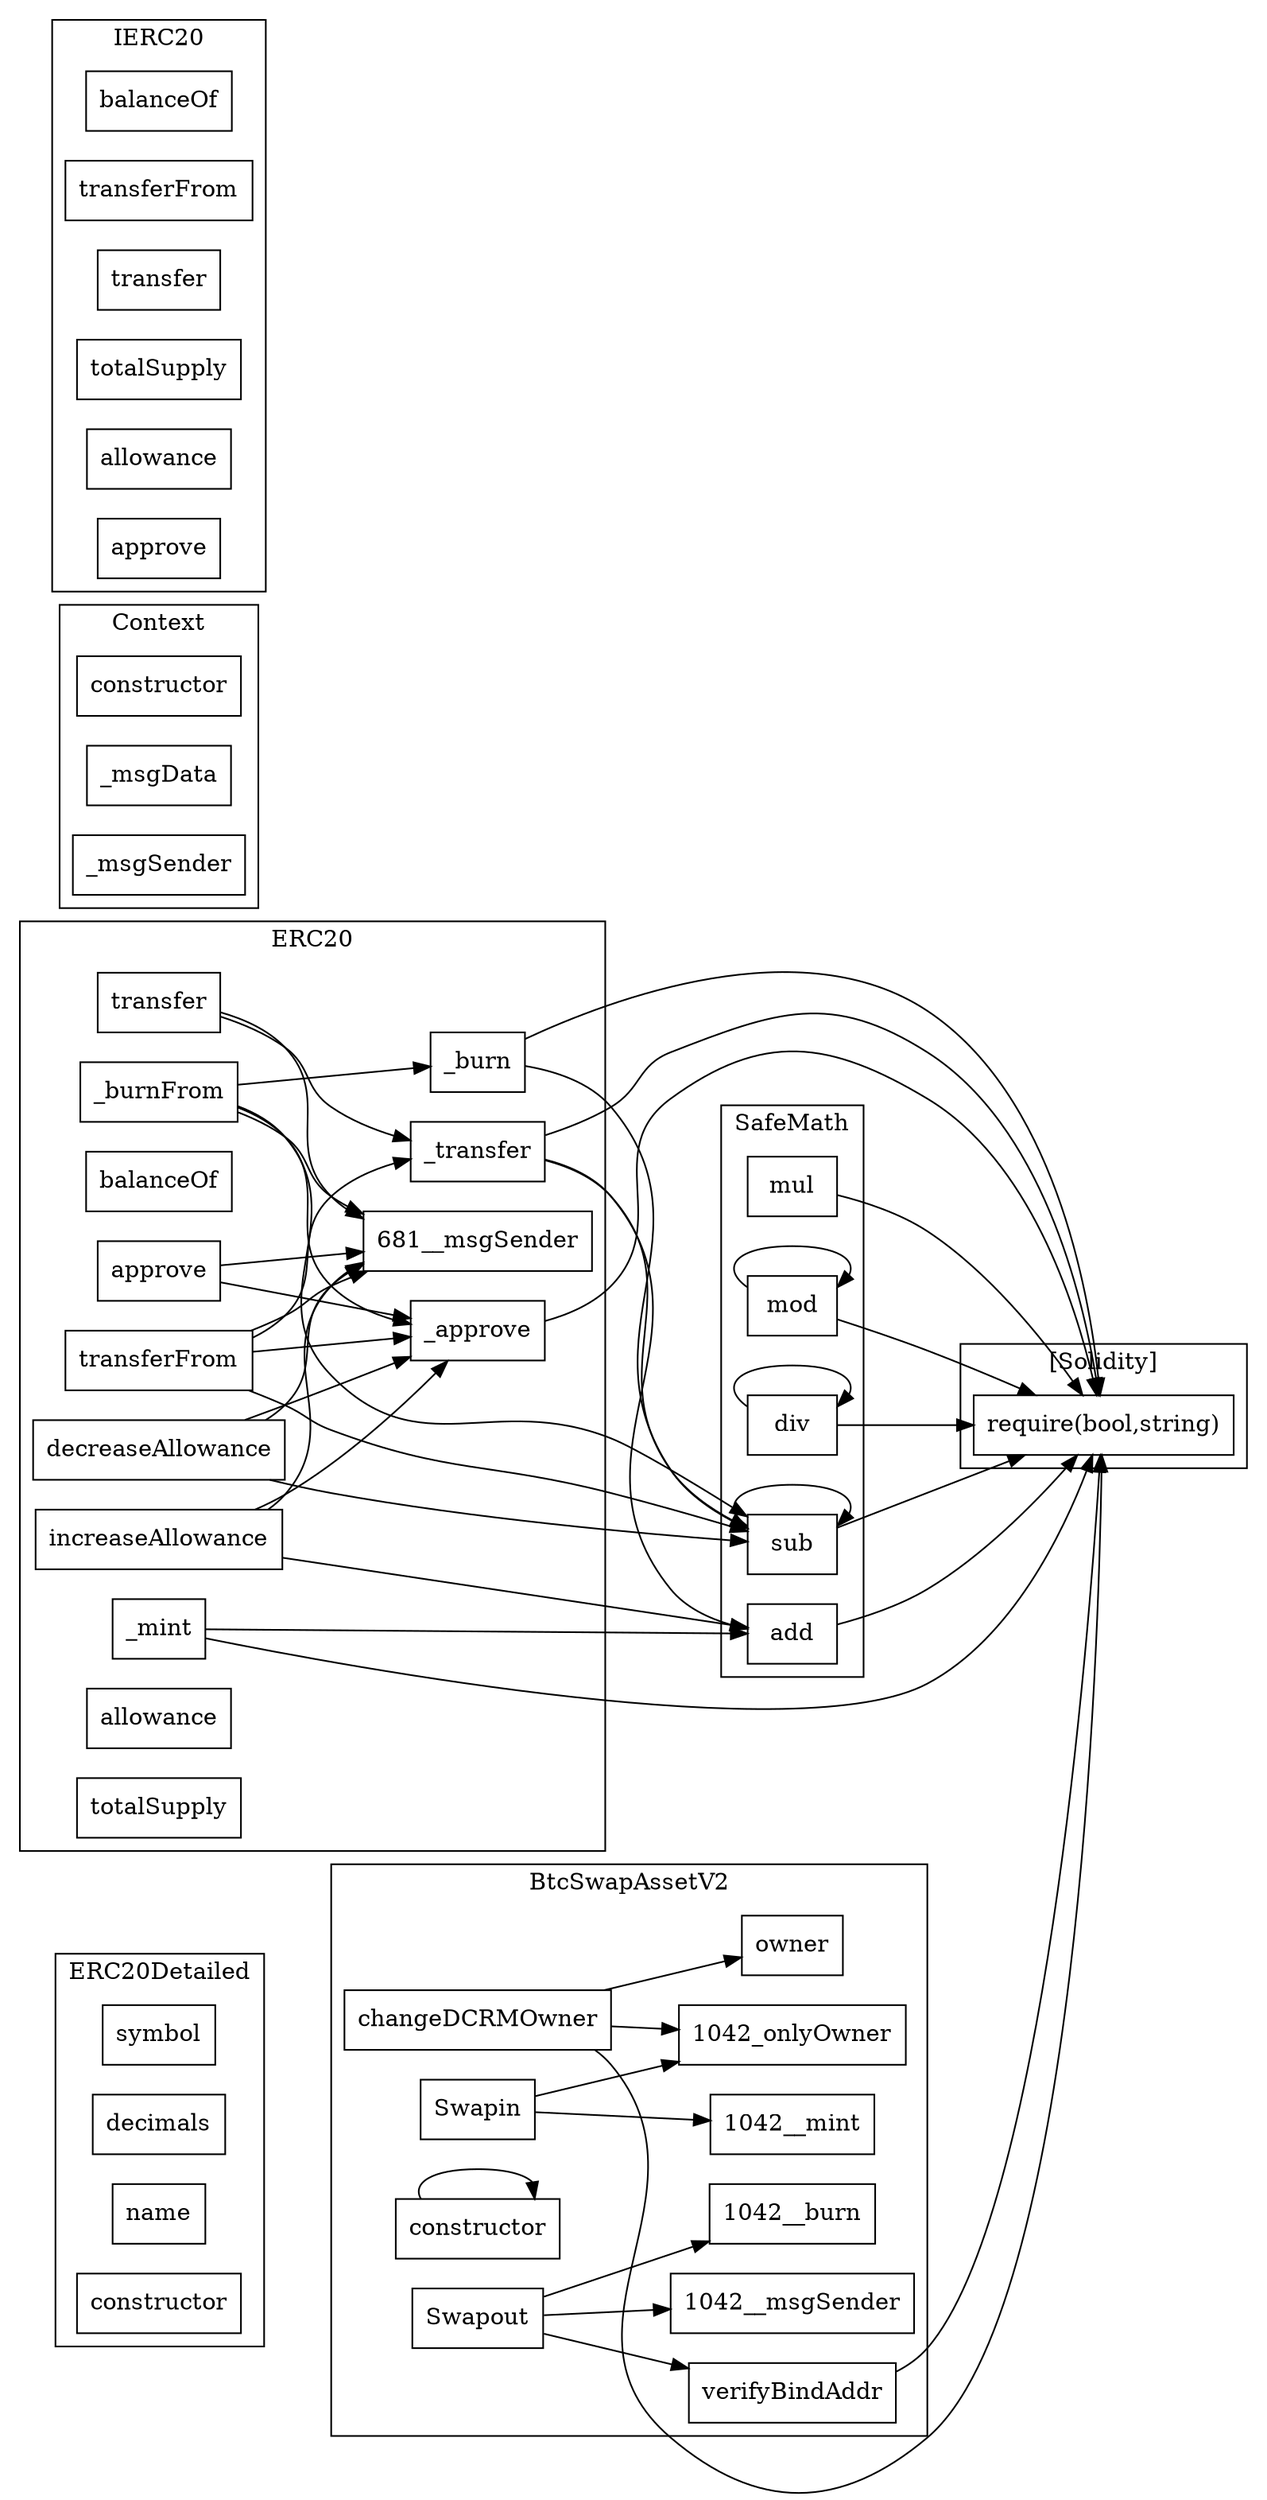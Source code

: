 strict digraph {
rankdir="LR"
node [shape=box]
subgraph cluster_737_ERC20Detailed {
label = "ERC20Detailed"
"737_symbol" [label="symbol"]
"737_decimals" [label="decimals"]
"737_name" [label="name"]
"737_constructor" [label="constructor"]
}subgraph cluster_681_ERC20 {
label = "ERC20"
"681__burn" [label="_burn"]
"681__burnFrom" [label="_burnFrom"]
"681_transfer" [label="transfer"]
"681_balanceOf" [label="balanceOf"]
"681__approve" [label="_approve"]
"681_approve" [label="approve"]
"681_decreaseAllowance" [label="decreaseAllowance"]
"681_transferFrom" [label="transferFrom"]
"681_increaseAllowance" [label="increaseAllowance"]
"681__mint" [label="_mint"]
"681__transfer" [label="_transfer"]
"681_allowance" [label="allowance"]
"681_totalSupply" [label="totalSupply"]
"681_decreaseAllowance" -> "681__approve"
"681__burnFrom" -> "681__approve"
"681_transfer" -> "681__transfer"
"681_transferFrom" -> "681__msgSender"
"681_transferFrom" -> "681__transfer"
"681_increaseAllowance" -> "681__approve"
"681_transferFrom" -> "681__approve"
"681__burnFrom" -> "681__burn"
"681_transfer" -> "681__msgSender"
"681__burnFrom" -> "681__msgSender"
"681_approve" -> "681__approve"
"681_decreaseAllowance" -> "681__msgSender"
"681_approve" -> "681__msgSender"
"681_increaseAllowance" -> "681__msgSender"
}subgraph cluster_1042_BtcSwapAssetV2 {
label = "BtcSwapAssetV2"
"1042_owner" [label="owner"]
"1042_changeDCRMOwner" [label="changeDCRMOwner"]
"1042_Swapin" [label="Swapin"]
"1042_verifyBindAddr" [label="verifyBindAddr"]
"1042_constructor" [label="constructor"]
"1042_Swapout" [label="Swapout"]
"1042_constructor" -> "1042_constructor"
"1042_Swapin" -> "1042_onlyOwner"
"1042_changeDCRMOwner" -> "1042_onlyOwner"
"1042_Swapin" -> "1042__mint"
"1042_changeDCRMOwner" -> "1042_owner"
"1042_Swapout" -> "1042_verifyBindAddr"
"1042_Swapout" -> "1042__msgSender"
"1042_Swapout" -> "1042__burn"
}subgraph cluster_280_SafeMath {
label = "SafeMath"
"280_mul" [label="mul"]
"280_mod" [label="mod"]
"280_div" [label="div"]
"280_add" [label="add"]
"280_sub" [label="sub"]
"280_div" -> "280_div"
"280_sub" -> "280_sub"
"280_mod" -> "280_mod"
}subgraph cluster_26_Context {
label = "Context"
"26_constructor" [label="constructor"]
"26__msgData" [label="_msgData"]
"26__msgSender" [label="_msgSender"]
}subgraph cluster_94_IERC20 {
label = "IERC20"
"94_balanceOf" [label="balanceOf"]
"94_transferFrom" [label="transferFrom"]
"94_transfer" [label="transfer"]
"94_totalSupply" [label="totalSupply"]
"94_allowance" [label="allowance"]
"94_approve" [label="approve"]
}subgraph cluster_solidity {
label = "[Solidity]"
"require(bool,string)" 
"280_add" -> "require(bool,string)"
"1042_changeDCRMOwner" -> "require(bool,string)"
"280_sub" -> "require(bool,string)"
"681__approve" -> "require(bool,string)"
"681__transfer" -> "require(bool,string)"
"280_div" -> "require(bool,string)"
"681__mint" -> "require(bool,string)"
"280_mul" -> "require(bool,string)"
"1042_verifyBindAddr" -> "require(bool,string)"
"280_mod" -> "require(bool,string)"
"681__burn" -> "require(bool,string)"
}"681__burnFrom" -> "280_sub"
"681_increaseAllowance" -> "280_add"
"681__transfer" -> "280_add"
"681__burn" -> "280_sub"
"681__mint" -> "280_add"
"681_decreaseAllowance" -> "280_sub"
"681__transfer" -> "280_sub"
"681_transferFrom" -> "280_sub"
}